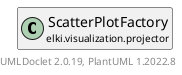 @startuml
    remove .*\.(Instance|Par|Parameterizer|Factory)$
    set namespaceSeparator none
    hide empty fields
    hide empty methods

    class "<size:14>ScatterPlotFactory.Par\n<size:10>elki.visualization.projector" as elki.visualization.projector.ScatterPlotFactory.Par [[ScatterPlotFactory.Par.html]] {
        {static} +MAXDIM_ID: OptionID
        -maxdim: int
        +configure(Parameterization): void
        +make(): ScatterPlotFactory
    }

    interface "<size:14>Parameterizer\n<size:10>elki.utilities.optionhandling" as elki.utilities.optionhandling.Parameterizer [[../../utilities/optionhandling/Parameterizer.html]] {
        {abstract} +make(): Object
    }
    class "<size:14>ScatterPlotFactory\n<size:10>elki.visualization.projector" as elki.visualization.projector.ScatterPlotFactory [[ScatterPlotFactory.html]]

    elki.utilities.optionhandling.Parameterizer <|.. elki.visualization.projector.ScatterPlotFactory.Par
    elki.visualization.projector.ScatterPlotFactory +-- elki.visualization.projector.ScatterPlotFactory.Par

    center footer UMLDoclet 2.0.19, PlantUML 1.2022.8
@enduml
